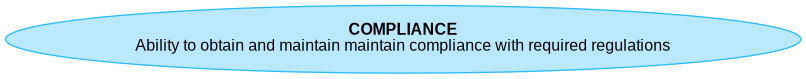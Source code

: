 







@startuml
digraph G {
rankdir="RL";
  node [shape=plaintext, fontname="Arial" fontsize="12"];
    
"COMPLIANCE" [fillcolor="#bae9ff", style=filled shape=ellipse, color="#2bbcff", label="COMPLIANCE", label= 
    <<table border="0" cellborder="0" cellspacing="0">
     <tr><td align="center"><b>COMPLIANCE</b><br/>

Ability to obtain and maintain maintain compliance with required regulations
</td></tr>
   </table>>]






}

@enduml